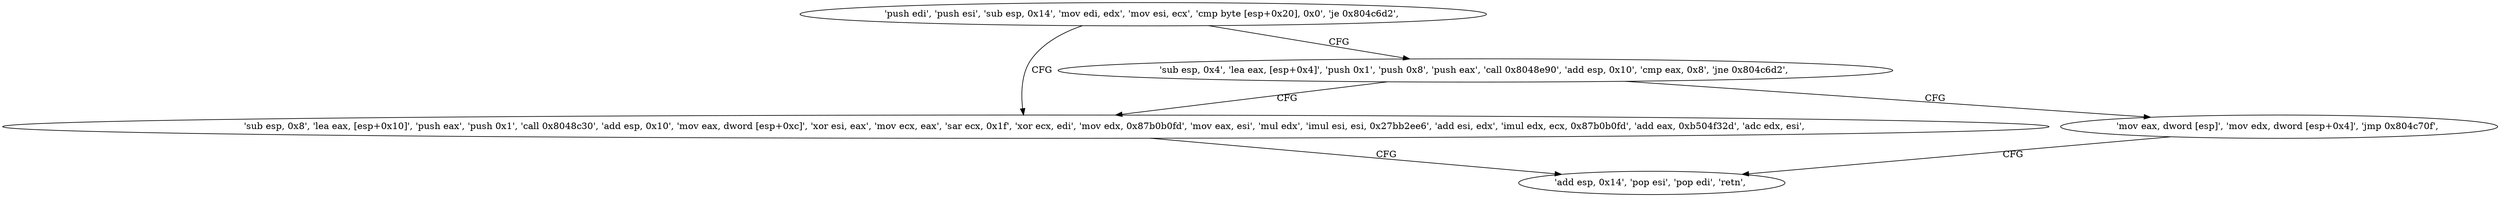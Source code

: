 digraph "func" {
"134530720" [label = "'push edi', 'push esi', 'sub esp, 0x14', 'mov edi, edx', 'mov esi, ecx', 'cmp byte [esp+0x20], 0x0', 'je 0x804c6d2', " ]
"134530770" [label = "'sub esp, 0x8', 'lea eax, [esp+0x10]', 'push eax', 'push 0x1', 'call 0x8048c30', 'add esp, 0x10', 'mov eax, dword [esp+0xc]', 'xor esi, eax', 'mov ecx, eax', 'sar ecx, 0x1f', 'xor ecx, edi', 'mov edx, 0x87b0b0fd', 'mov eax, esi', 'mul edx', 'imul esi, esi, 0x27bb2ee6', 'add esi, edx', 'imul edx, ecx, 0x87b0b0fd', 'add eax, 0xb504f32d', 'adc edx, esi', " ]
"134530736" [label = "'sub esp, 0x4', 'lea eax, [esp+0x4]', 'push 0x1', 'push 0x8', 'push eax', 'call 0x8048e90', 'add esp, 0x10', 'cmp eax, 0x8', 'jne 0x804c6d2', " ]
"134530831" [label = "'add esp, 0x14', 'pop esi', 'pop edi', 'retn', " ]
"134530761" [label = "'mov eax, dword [esp]', 'mov edx, dword [esp+0x4]', 'jmp 0x804c70f', " ]
"134530720" -> "134530770" [ label = "CFG" ]
"134530720" -> "134530736" [ label = "CFG" ]
"134530770" -> "134530831" [ label = "CFG" ]
"134530736" -> "134530770" [ label = "CFG" ]
"134530736" -> "134530761" [ label = "CFG" ]
"134530761" -> "134530831" [ label = "CFG" ]
}
